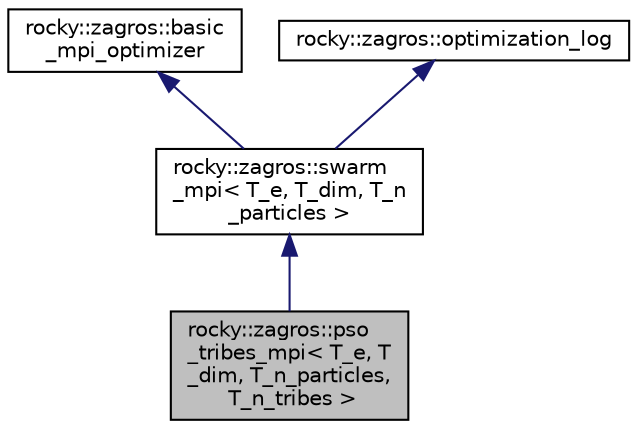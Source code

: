 digraph "rocky::zagros::pso_tribes_mpi&lt; T_e, T_dim, T_n_particles, T_n_tribes &gt;"
{
 // LATEX_PDF_SIZE
  edge [fontname="Helvetica",fontsize="10",labelfontname="Helvetica",labelfontsize="10"];
  node [fontname="Helvetica",fontsize="10",shape=record];
  Node1 [label="rocky::zagros::pso\l_tribes_mpi\< T_e, T\l_dim, T_n_particles,\l T_n_tribes \>",height=0.2,width=0.4,color="black", fillcolor="grey75", style="filled", fontcolor="black",tooltip="Particle Swarm MPI Implementation Implementation of TribePSO Reference : Chen, K.,..."];
  Node2 -> Node1 [dir="back",color="midnightblue",fontsize="10",style="solid",fontname="Helvetica"];
  Node2 [label="rocky::zagros::swarm\l_mpi\< T_e, T_dim, T_n\l_particles \>",height=0.2,width=0.4,color="black", fillcolor="white", style="filled",URL="$classrocky_1_1zagros_1_1swarm__mpi.html",tooltip="base class for swarm optimizers Implementing required MPI communication routines"];
  Node3 -> Node2 [dir="back",color="midnightblue",fontsize="10",style="solid",fontname="Helvetica"];
  Node3 [label="rocky::zagros::basic\l_mpi_optimizer",height=0.2,width=0.4,color="black", fillcolor="white", style="filled",URL="$classrocky_1_1zagros_1_1basic__mpi__optimizer.html",tooltip="basic class for all mpi optimizers"];
  Node4 -> Node2 [dir="back",color="midnightblue",fontsize="10",style="solid",fontname="Helvetica"];
  Node4 [label="rocky::zagros::optimization_log",height=0.2,width=0.4,color="black", fillcolor="white", style="filled",URL="$classrocky_1_1zagros_1_1optimization__log.html",tooltip="logging interface"];
}
